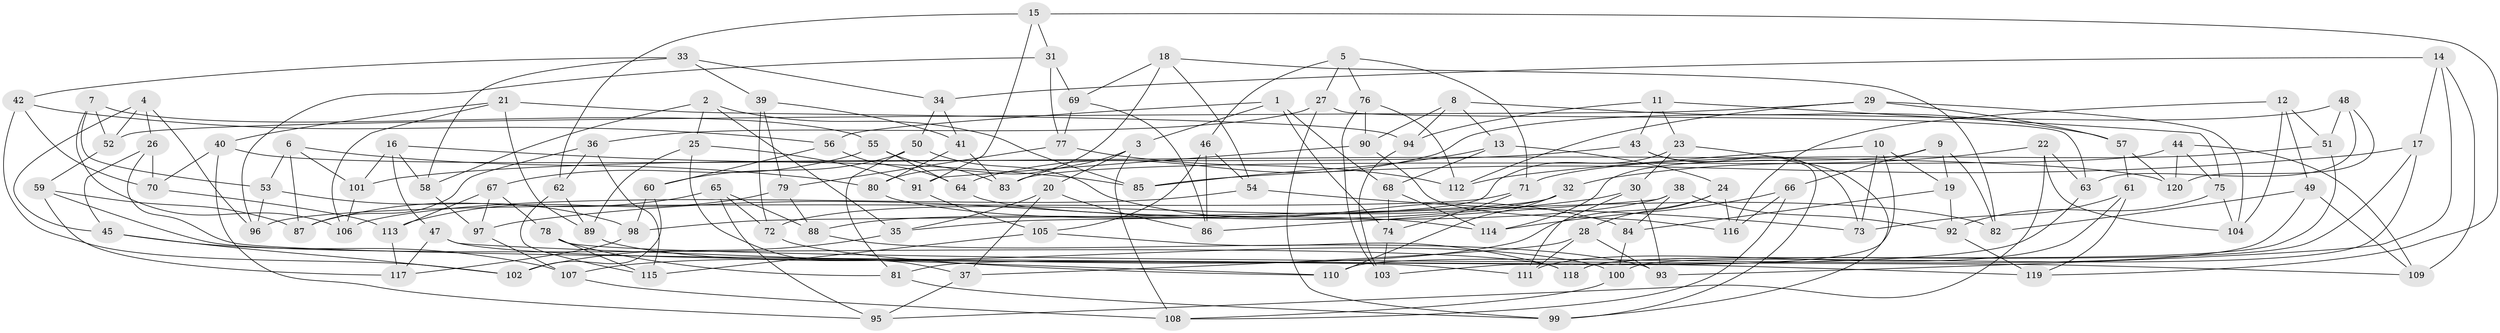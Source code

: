 // coarse degree distribution, {6: 0.4605263157894737, 5: 0.11842105263157894, 4: 0.40789473684210525, 3: 0.013157894736842105}
// Generated by graph-tools (version 1.1) at 2025/42/03/06/25 10:42:18]
// undirected, 120 vertices, 240 edges
graph export_dot {
graph [start="1"]
  node [color=gray90,style=filled];
  1;
  2;
  3;
  4;
  5;
  6;
  7;
  8;
  9;
  10;
  11;
  12;
  13;
  14;
  15;
  16;
  17;
  18;
  19;
  20;
  21;
  22;
  23;
  24;
  25;
  26;
  27;
  28;
  29;
  30;
  31;
  32;
  33;
  34;
  35;
  36;
  37;
  38;
  39;
  40;
  41;
  42;
  43;
  44;
  45;
  46;
  47;
  48;
  49;
  50;
  51;
  52;
  53;
  54;
  55;
  56;
  57;
  58;
  59;
  60;
  61;
  62;
  63;
  64;
  65;
  66;
  67;
  68;
  69;
  70;
  71;
  72;
  73;
  74;
  75;
  76;
  77;
  78;
  79;
  80;
  81;
  82;
  83;
  84;
  85;
  86;
  87;
  88;
  89;
  90;
  91;
  92;
  93;
  94;
  95;
  96;
  97;
  98;
  99;
  100;
  101;
  102;
  103;
  104;
  105;
  106;
  107;
  108;
  109;
  110;
  111;
  112;
  113;
  114;
  115;
  116;
  117;
  118;
  119;
  120;
  1 -- 56;
  1 -- 3;
  1 -- 68;
  1 -- 74;
  2 -- 25;
  2 -- 85;
  2 -- 35;
  2 -- 58;
  3 -- 20;
  3 -- 108;
  3 -- 83;
  4 -- 96;
  4 -- 52;
  4 -- 26;
  4 -- 45;
  5 -- 46;
  5 -- 76;
  5 -- 71;
  5 -- 27;
  6 -- 101;
  6 -- 87;
  6 -- 80;
  6 -- 53;
  7 -- 106;
  7 -- 52;
  7 -- 55;
  7 -- 53;
  8 -- 94;
  8 -- 57;
  8 -- 90;
  8 -- 13;
  9 -- 19;
  9 -- 66;
  9 -- 114;
  9 -- 82;
  10 -- 19;
  10 -- 112;
  10 -- 73;
  10 -- 103;
  11 -- 23;
  11 -- 43;
  11 -- 94;
  11 -- 75;
  12 -- 104;
  12 -- 116;
  12 -- 49;
  12 -- 51;
  13 -- 68;
  13 -- 24;
  13 -- 85;
  14 -- 93;
  14 -- 34;
  14 -- 17;
  14 -- 109;
  15 -- 62;
  15 -- 31;
  15 -- 119;
  15 -- 91;
  16 -- 85;
  16 -- 101;
  16 -- 47;
  16 -- 58;
  17 -- 85;
  17 -- 118;
  17 -- 100;
  18 -- 80;
  18 -- 82;
  18 -- 69;
  18 -- 54;
  19 -- 92;
  19 -- 84;
  20 -- 37;
  20 -- 86;
  20 -- 35;
  21 -- 89;
  21 -- 40;
  21 -- 106;
  21 -- 94;
  22 -- 63;
  22 -- 104;
  22 -- 32;
  22 -- 95;
  23 -- 35;
  23 -- 30;
  23 -- 99;
  24 -- 107;
  24 -- 28;
  24 -- 116;
  25 -- 37;
  25 -- 91;
  25 -- 89;
  26 -- 45;
  26 -- 70;
  26 -- 119;
  27 -- 99;
  27 -- 63;
  27 -- 36;
  28 -- 93;
  28 -- 37;
  28 -- 111;
  29 -- 112;
  29 -- 57;
  29 -- 52;
  29 -- 104;
  30 -- 93;
  30 -- 97;
  30 -- 111;
  31 -- 77;
  31 -- 96;
  31 -- 69;
  32 -- 72;
  32 -- 98;
  32 -- 110;
  33 -- 39;
  33 -- 34;
  33 -- 58;
  33 -- 42;
  34 -- 50;
  34 -- 41;
  35 -- 102;
  36 -- 115;
  36 -- 87;
  36 -- 62;
  37 -- 95;
  38 -- 88;
  38 -- 86;
  38 -- 92;
  38 -- 84;
  39 -- 79;
  39 -- 72;
  39 -- 41;
  40 -- 70;
  40 -- 95;
  40 -- 120;
  41 -- 80;
  41 -- 83;
  42 -- 102;
  42 -- 56;
  42 -- 70;
  43 -- 73;
  43 -- 99;
  43 -- 101;
  44 -- 120;
  44 -- 109;
  44 -- 75;
  44 -- 83;
  45 -- 102;
  45 -- 107;
  46 -- 54;
  46 -- 86;
  46 -- 105;
  47 -- 111;
  47 -- 110;
  47 -- 117;
  48 -- 64;
  48 -- 51;
  48 -- 120;
  48 -- 63;
  49 -- 109;
  49 -- 110;
  49 -- 82;
  50 -- 60;
  50 -- 84;
  50 -- 81;
  51 -- 71;
  51 -- 118;
  52 -- 59;
  53 -- 96;
  53 -- 98;
  54 -- 106;
  54 -- 73;
  55 -- 67;
  55 -- 64;
  55 -- 83;
  56 -- 64;
  56 -- 60;
  57 -- 61;
  57 -- 120;
  58 -- 97;
  59 -- 118;
  59 -- 87;
  59 -- 117;
  60 -- 98;
  60 -- 102;
  61 -- 119;
  61 -- 73;
  61 -- 111;
  62 -- 89;
  62 -- 115;
  63 -- 81;
  64 -- 114;
  65 -- 95;
  65 -- 88;
  65 -- 87;
  65 -- 72;
  66 -- 108;
  66 -- 116;
  66 -- 114;
  67 -- 113;
  67 -- 78;
  67 -- 97;
  68 -- 114;
  68 -- 74;
  69 -- 77;
  69 -- 86;
  70 -- 113;
  71 -- 74;
  71 -- 96;
  72 -- 110;
  74 -- 103;
  75 -- 104;
  75 -- 92;
  76 -- 103;
  76 -- 90;
  76 -- 112;
  77 -- 112;
  77 -- 79;
  78 -- 109;
  78 -- 115;
  78 -- 81;
  79 -- 88;
  79 -- 113;
  80 -- 82;
  81 -- 99;
  84 -- 100;
  88 -- 93;
  89 -- 100;
  90 -- 116;
  90 -- 91;
  91 -- 105;
  92 -- 119;
  94 -- 103;
  97 -- 107;
  98 -- 117;
  100 -- 108;
  101 -- 106;
  105 -- 118;
  105 -- 115;
  107 -- 108;
  113 -- 117;
}
